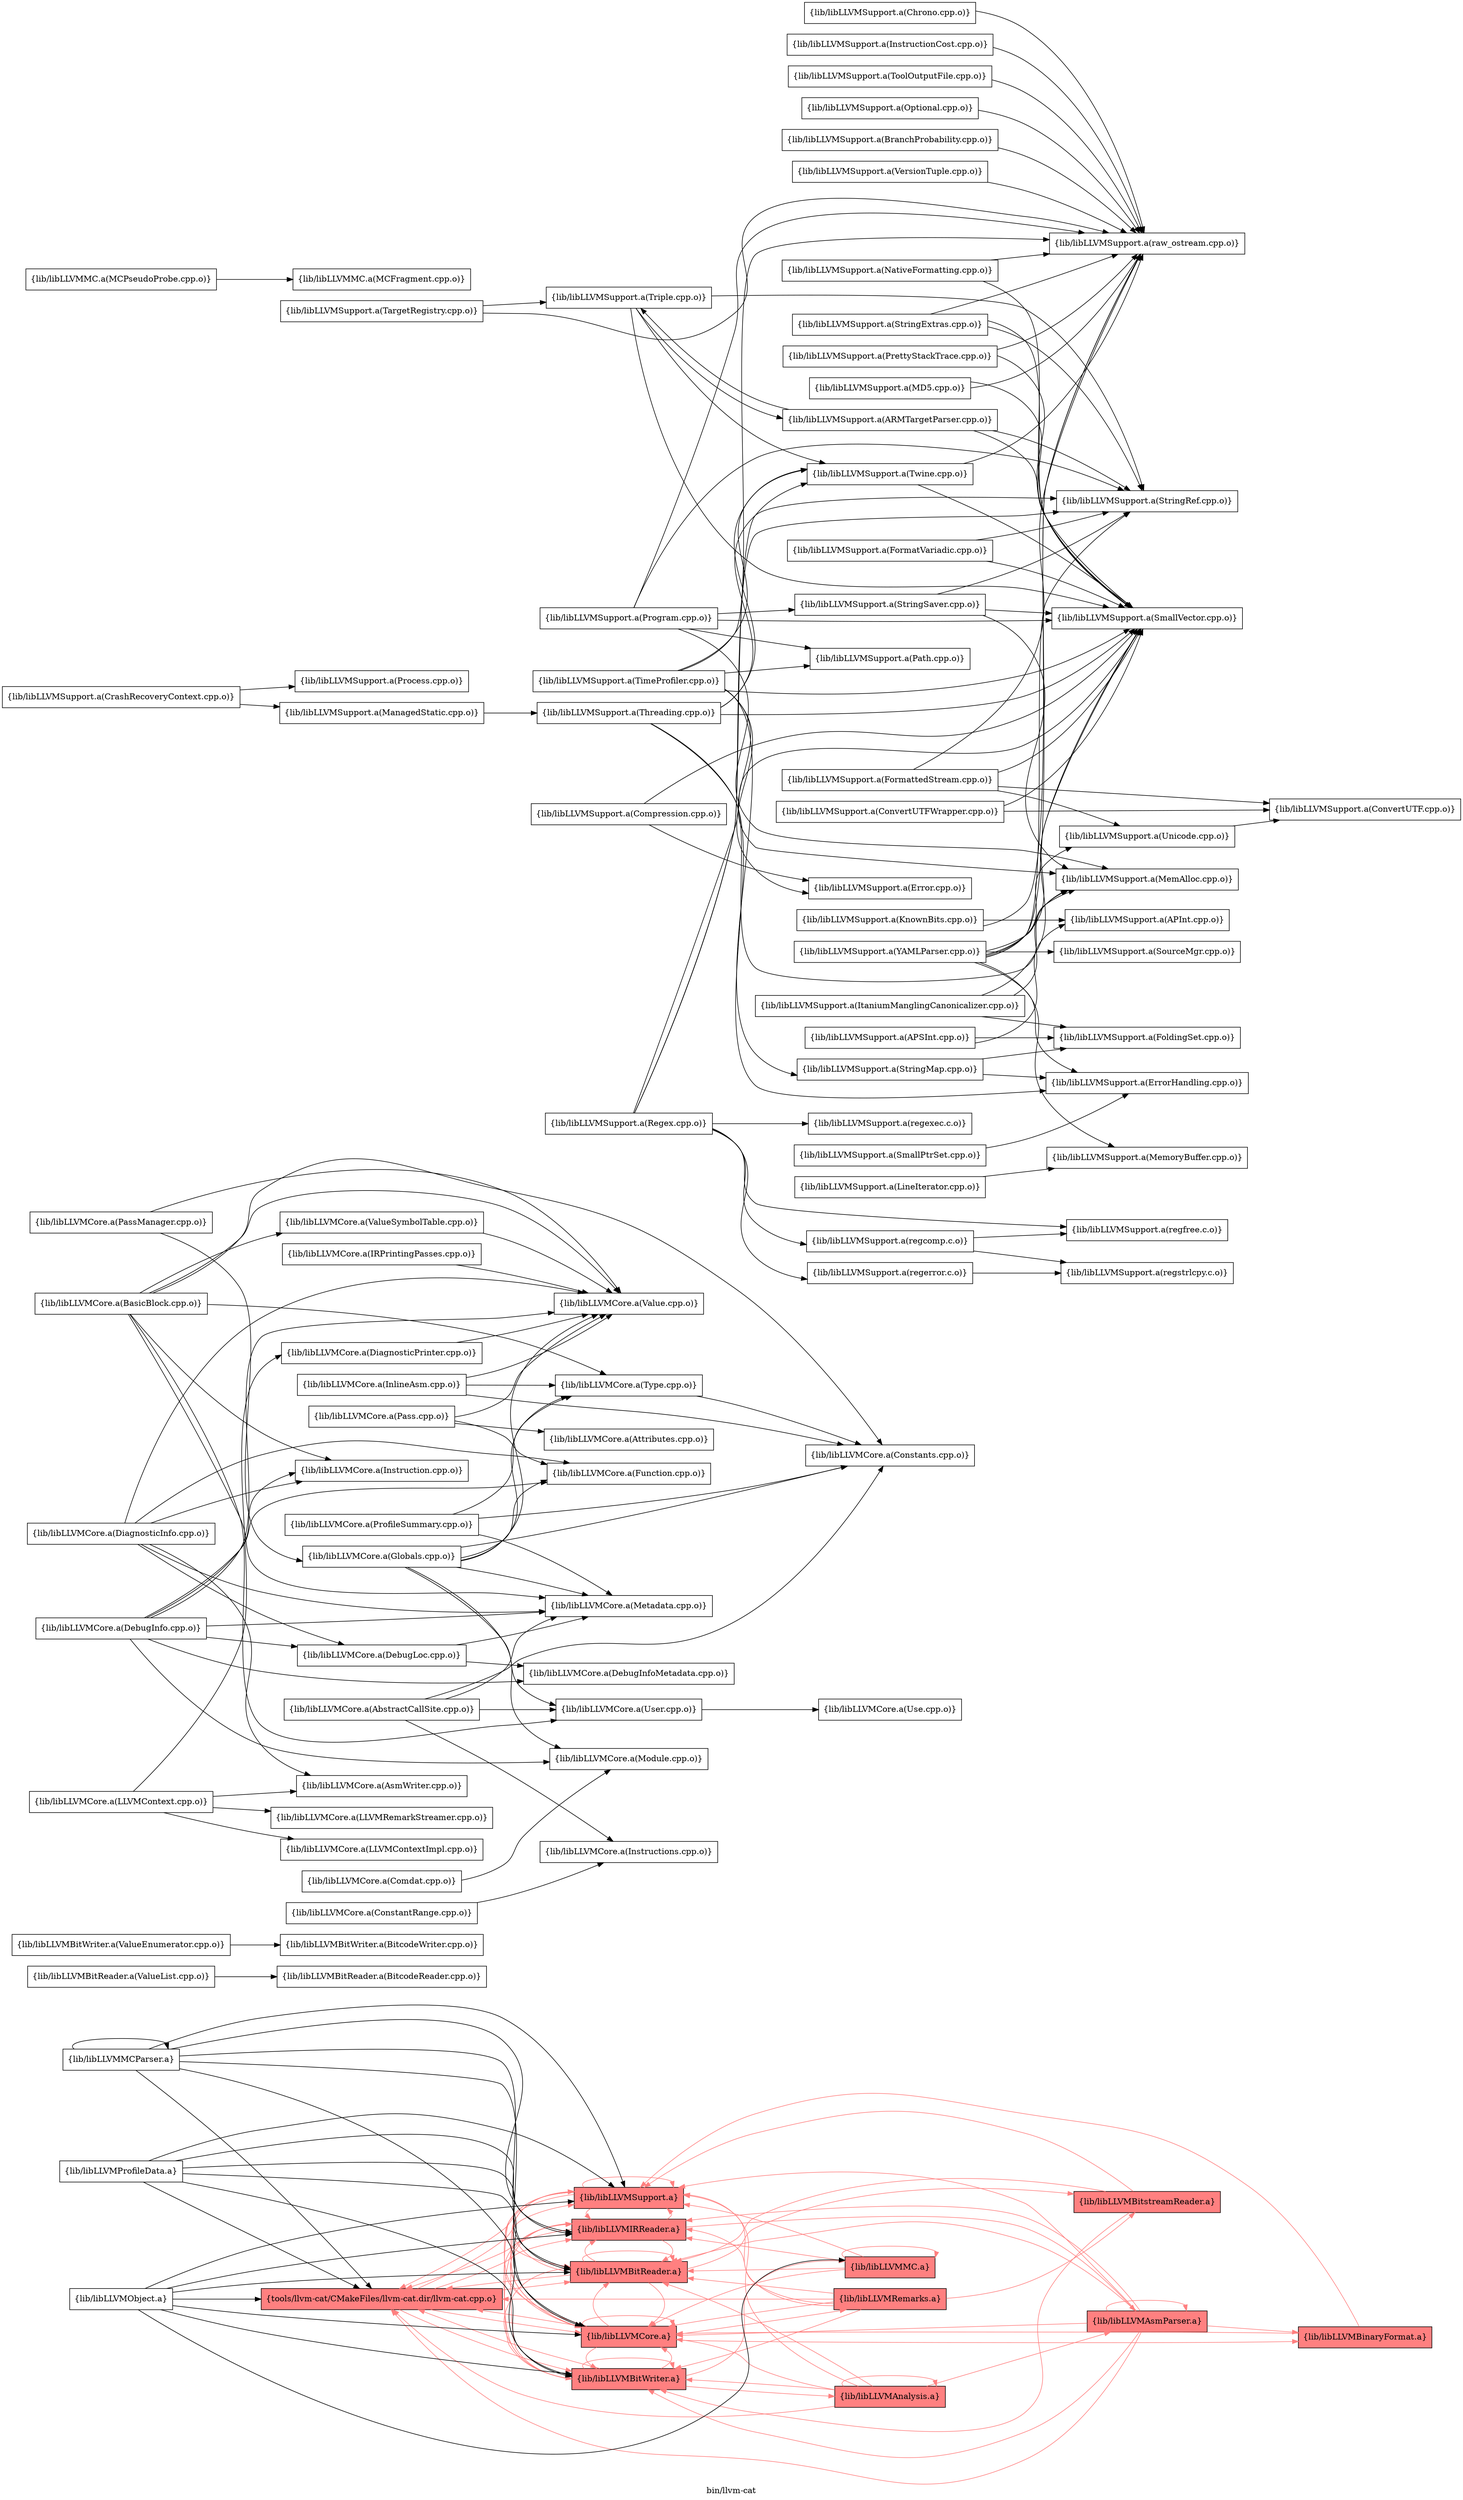 digraph "bin/llvm-cat" {
	label="bin/llvm-cat";
	rankdir="LR"
	{ rank=same; Node0x560b38014e98;  }
	{ rank=same; Node0x560b380133b8; Node0x560b38012eb8; Node0x560b380152f8; Node0x560b38014df8; Node0x560b380148f8;  }

	Node0x560b38014e98 [shape=record,shape=box,style=filled,fillcolor="1.000000 0.5 1",group=1,label="{tools/llvm-cat/CMakeFiles/llvm-cat.dir/llvm-cat.cpp.o}"];
	Node0x560b38014e98 -> Node0x560b380133b8[color="1.000000 0.5 1"];
	Node0x560b38014e98 -> Node0x560b38012eb8[color="1.000000 0.5 1"];
	Node0x560b38014e98 -> Node0x560b380152f8[color="1.000000 0.5 1"];
	Node0x560b38014e98 -> Node0x560b38014df8[color="1.000000 0.5 1"];
	Node0x560b38014e98 -> Node0x560b380148f8[color="1.000000 0.5 1"];
	Node0x560b380133b8 [shape=record,shape=box,style=filled,fillcolor="1.000000 0.5 1",group=1,label="{lib/libLLVMIRReader.a}"];
	Node0x560b380133b8 -> Node0x560b38014e98[color="1.000000 0.5 1"];
	Node0x560b380133b8 -> Node0x560b38012eb8[color="1.000000 0.5 1"];
	Node0x560b380133b8 -> Node0x560b38014df8[color="1.000000 0.5 1"];
	Node0x560b380133b8 -> Node0x560b380148f8[color="1.000000 0.5 1"];
	Node0x560b380133b8 -> Node0x560b380143f8[color="1.000000 0.5 1"];
	Node0x560b38012eb8 [shape=record,shape=box,style=filled,fillcolor="1.000000 0.5 1",group=1,label="{lib/libLLVMBitReader.a}"];
	Node0x560b38012eb8 -> Node0x560b38014e98[color="1.000000 0.5 1"];
	Node0x560b38012eb8 -> Node0x560b380133b8[color="1.000000 0.5 1"];
	Node0x560b38012eb8 -> Node0x560b38012eb8[color="1.000000 0.5 1"];
	Node0x560b38012eb8 -> Node0x560b38014df8[color="1.000000 0.5 1"];
	Node0x560b38012eb8 -> Node0x560b380148f8[color="1.000000 0.5 1"];
	Node0x560b38012eb8 -> Node0x560b3800d378[color="1.000000 0.5 1"];
	Node0x560b380152f8 [shape=record,shape=box,style=filled,fillcolor="1.000000 0.5 1",group=1,label="{lib/libLLVMBitWriter.a}"];
	Node0x560b380152f8 -> Node0x560b38014e98[color="1.000000 0.5 1"];
	Node0x560b380152f8 -> Node0x560b380133b8[color="1.000000 0.5 1"];
	Node0x560b380152f8 -> Node0x560b38012eb8[color="1.000000 0.5 1"];
	Node0x560b380152f8 -> Node0x560b380152f8[color="1.000000 0.5 1"];
	Node0x560b380152f8 -> Node0x560b38014df8[color="1.000000 0.5 1"];
	Node0x560b380152f8 -> Node0x560b380148f8[color="1.000000 0.5 1"];
	Node0x560b380152f8 -> Node0x560b380165b8[color="1.000000 0.5 1"];
	Node0x560b380152f8 -> Node0x560b3800edb8[color="1.000000 0.5 1"];
	Node0x560b38014df8 [shape=record,shape=box,style=filled,fillcolor="1.000000 0.5 1",group=1,label="{lib/libLLVMCore.a}"];
	Node0x560b38014df8 -> Node0x560b38014e98[color="1.000000 0.5 1"];
	Node0x560b38014df8 -> Node0x560b38012eb8[color="1.000000 0.5 1"];
	Node0x560b38014df8 -> Node0x560b380152f8[color="1.000000 0.5 1"];
	Node0x560b38014df8 -> Node0x560b38014df8[color="1.000000 0.5 1"];
	Node0x560b38014df8 -> Node0x560b380148f8[color="1.000000 0.5 1"];
	Node0x560b38014df8 -> Node0x560b380107a8[color="1.000000 0.5 1"];
	Node0x560b38014df8 -> Node0x560b380133b8[color="1.000000 0.5 1"];
	Node0x560b38014df8 -> Node0x560b3800d878[color="1.000000 0.5 1"];
	Node0x560b380148f8 [shape=record,shape=box,style=filled,fillcolor="1.000000 0.5 1",group=1,label="{lib/libLLVMSupport.a}"];
	Node0x560b380148f8 -> Node0x560b380133b8[color="1.000000 0.5 1"];
	Node0x560b380148f8 -> Node0x560b38012eb8[color="1.000000 0.5 1"];
	Node0x560b380148f8 -> Node0x560b38014df8[color="1.000000 0.5 1"];
	Node0x560b380148f8 -> Node0x560b380148f8[color="1.000000 0.5 1"];
	Node0x560b380148f8 -> Node0x560b38014e98[color="1.000000 0.5 1"];
	Node0x560b380148f8 -> Node0x560b380152f8[color="1.000000 0.5 1"];
	Node0x560b380143f8 [shape=record,shape=box,style=filled,fillcolor="1.000000 0.5 1",group=1,label="{lib/libLLVMAsmParser.a}"];
	Node0x560b380143f8 -> Node0x560b38014e98[color="1.000000 0.5 1"];
	Node0x560b380143f8 -> Node0x560b380133b8[color="1.000000 0.5 1"];
	Node0x560b380143f8 -> Node0x560b38012eb8[color="1.000000 0.5 1"];
	Node0x560b380143f8 -> Node0x560b38014df8[color="1.000000 0.5 1"];
	Node0x560b380143f8 -> Node0x560b380148f8[color="1.000000 0.5 1"];
	Node0x560b380143f8 -> Node0x560b380143f8[color="1.000000 0.5 1"];
	Node0x560b380143f8 -> Node0x560b380152f8[color="1.000000 0.5 1"];
	Node0x560b380143f8 -> Node0x560b380107a8[color="1.000000 0.5 1"];
	Node0x560b3800d378 [shape=record,shape=box,style=filled,fillcolor="1.000000 0.5 1",group=1,label="{lib/libLLVMBitstreamReader.a}"];
	Node0x560b3800d378 -> Node0x560b38012eb8[color="1.000000 0.5 1"];
	Node0x560b3800d378 -> Node0x560b380152f8[color="1.000000 0.5 1"];
	Node0x560b3800d378 -> Node0x560b380148f8[color="1.000000 0.5 1"];
	Node0x560b3800dd78 [shape=record,shape=box,group=0,label="{lib/libLLVMBitReader.a(ValueList.cpp.o)}"];
	Node0x560b3800dd78 -> Node0x560b38015ac8;
	Node0x560b38015ac8 [shape=record,shape=box,group=0,label="{lib/libLLVMBitReader.a(BitcodeReader.cpp.o)}"];
	Node0x560b380165b8 [shape=record,shape=box,style=filled,fillcolor="1.000000 0.5 1",group=1,label="{lib/libLLVMAnalysis.a}"];
	Node0x560b380165b8 -> Node0x560b38014e98[color="1.000000 0.5 1"];
	Node0x560b380165b8 -> Node0x560b38012eb8[color="1.000000 0.5 1"];
	Node0x560b380165b8 -> Node0x560b38014df8[color="1.000000 0.5 1"];
	Node0x560b380165b8 -> Node0x560b380148f8[color="1.000000 0.5 1"];
	Node0x560b380165b8 -> Node0x560b380143f8[color="1.000000 0.5 1"];
	Node0x560b380165b8 -> Node0x560b380152f8[color="1.000000 0.5 1"];
	Node0x560b380165b8 -> Node0x560b380165b8[color="1.000000 0.5 1"];
	Node0x560b3800edb8 [shape=record,shape=box,style=filled,fillcolor="1.000000 0.5 1",group=1,label="{lib/libLLVMMC.a}"];
	Node0x560b3800edb8 -> Node0x560b38014df8[color="1.000000 0.5 1"];
	Node0x560b3800edb8 -> Node0x560b380148f8[color="1.000000 0.5 1"];
	Node0x560b3800edb8 -> Node0x560b3800edb8[color="1.000000 0.5 1"];
	Node0x560b3800edb8 -> Node0x560b380133b8[color="1.000000 0.5 1"];
	Node0x560b3800edb8 -> Node0x560b38012eb8[color="1.000000 0.5 1"];
	Node0x560b3800e1d8 [shape=record,shape=box,group=0,label="{lib/libLLVMBitWriter.a(ValueEnumerator.cpp.o)}"];
	Node0x560b3800e1d8 -> Node0x560b3800cb58;
	Node0x560b3800cb58 [shape=record,shape=box,group=0,label="{lib/libLLVMBitWriter.a(BitcodeWriter.cpp.o)}"];
	Node0x560b380107a8 [shape=record,shape=box,style=filled,fillcolor="1.000000 0.5 1",group=1,label="{lib/libLLVMBinaryFormat.a}"];
	Node0x560b380107a8 -> Node0x560b38014df8[color="1.000000 0.5 1"];
	Node0x560b380107a8 -> Node0x560b380148f8[color="1.000000 0.5 1"];
	Node0x560b380100c8 [shape=record,shape=box,group=0,label="{lib/libLLVMCore.a(BasicBlock.cpp.o)}"];
	Node0x560b380100c8 -> Node0x560b38011298;
	Node0x560b380100c8 -> Node0x560b3800fb28;
	Node0x560b380100c8 -> Node0x560b38013e08;
	Node0x560b380100c8 -> Node0x560b38012b98;
	Node0x560b380100c8 -> Node0x560b3800f538;
	Node0x560b380100c8 -> Node0x560b3800f768;
	Node0x560b380100c8 -> Node0x560b380103e8;
	Node0x560b38011298 [shape=record,shape=box,group=0,label="{lib/libLLVMCore.a(Constants.cpp.o)}"];
	Node0x560b3800fb28 [shape=record,shape=box,group=0,label="{lib/libLLVMCore.a(Instruction.cpp.o)}"];
	Node0x560b38013e08 [shape=record,shape=box,group=0,label="{lib/libLLVMCore.a(Metadata.cpp.o)}"];
	Node0x560b38012b98 [shape=record,shape=box,group=0,label="{lib/libLLVMCore.a(Type.cpp.o)}"];
	Node0x560b38012b98 -> Node0x560b38011298;
	Node0x560b3800f538 [shape=record,shape=box,group=0,label="{lib/libLLVMCore.a(User.cpp.o)}"];
	Node0x560b3800f538 -> Node0x560b38013bd8;
	Node0x560b3800f768 [shape=record,shape=box,group=0,label="{lib/libLLVMCore.a(Value.cpp.o)}"];
	Node0x560b380103e8 [shape=record,shape=box,group=0,label="{lib/libLLVMCore.a(ValueSymbolTable.cpp.o)}"];
	Node0x560b380103e8 -> Node0x560b3800f768;
	Node0x560b38010258 [shape=record,shape=box,group=0,label="{lib/libLLVMCore.a(Comdat.cpp.o)}"];
	Node0x560b38010258 -> Node0x560b38013958;
	Node0x560b38013958 [shape=record,shape=box,group=0,label="{lib/libLLVMCore.a(Module.cpp.o)}"];
	Node0x560b38010f78 [shape=record,shape=box,group=0,label="{lib/libLLVMCore.a(ConstantRange.cpp.o)}"];
	Node0x560b38010f78 -> Node0x560b3800fda8;
	Node0x560b3800fda8 [shape=record,shape=box,group=0,label="{lib/libLLVMCore.a(Instructions.cpp.o)}"];
	Node0x560b38012d28 [shape=record,shape=box,group=0,label="{lib/libLLVMCore.a(DebugInfo.cpp.o)}"];
	Node0x560b38012d28 -> Node0x560b380156b8;
	Node0x560b38012d28 -> Node0x560b38015e88;
	Node0x560b38012d28 -> Node0x560b38011b08;
	Node0x560b38012d28 -> Node0x560b3800fb28;
	Node0x560b38012d28 -> Node0x560b38013e08;
	Node0x560b38012d28 -> Node0x560b38013958;
	Node0x560b38012d28 -> Node0x560b3800f768;
	Node0x560b380156b8 [shape=record,shape=box,group=0,label="{lib/libLLVMCore.a(DebugInfoMetadata.cpp.o)}"];
	Node0x560b38015e88 [shape=record,shape=box,group=0,label="{lib/libLLVMCore.a(DebugLoc.cpp.o)}"];
	Node0x560b38015e88 -> Node0x560b380156b8;
	Node0x560b38015e88 -> Node0x560b38013e08;
	Node0x560b38011b08 [shape=record,shape=box,group=0,label="{lib/libLLVMCore.a(Function.cpp.o)}"];
	Node0x560b38012788 [shape=record,shape=box,group=0,label="{lib/libLLVMCore.a(DiagnosticInfo.cpp.o)}"];
	Node0x560b38012788 -> Node0x560b3800e548;
	Node0x560b38012788 -> Node0x560b38015e88;
	Node0x560b38012788 -> Node0x560b38011b08;
	Node0x560b38012788 -> Node0x560b3800fb28;
	Node0x560b38012788 -> Node0x560b38013e08;
	Node0x560b38012788 -> Node0x560b3800f768;
	Node0x560b3800e548 [shape=record,shape=box,group=0,label="{lib/libLLVMCore.a(AsmWriter.cpp.o)}"];
	Node0x560b38012198 [shape=record,shape=box,group=0,label="{lib/libLLVMCore.a(AbstractCallSite.cpp.o)}"];
	Node0x560b38012198 -> Node0x560b38011298;
	Node0x560b38012198 -> Node0x560b3800fda8;
	Node0x560b38012198 -> Node0x560b38013e08;
	Node0x560b38012198 -> Node0x560b3800f538;
	Node0x560b380131d8 [shape=record,shape=box,group=0,label="{lib/libLLVMCore.a(Globals.cpp.o)}"];
	Node0x560b380131d8 -> Node0x560b38011298;
	Node0x560b380131d8 -> Node0x560b38011b08;
	Node0x560b380131d8 -> Node0x560b38013e08;
	Node0x560b380131d8 -> Node0x560b38013958;
	Node0x560b380131d8 -> Node0x560b38012b98;
	Node0x560b380131d8 -> Node0x560b3800f538;
	Node0x560b380131d8 -> Node0x560b3800f768;
	Node0x560b3800f9e8 [shape=record,shape=box,group=0,label="{lib/libLLVMCore.a(InlineAsm.cpp.o)}"];
	Node0x560b3800f9e8 -> Node0x560b38011298;
	Node0x560b3800f9e8 -> Node0x560b38012b98;
	Node0x560b3800f9e8 -> Node0x560b3800f768;
	Node0x560b38010d98 [shape=record,shape=box,group=0,label="{lib/libLLVMCore.a(LLVMContext.cpp.o)}"];
	Node0x560b38010d98 -> Node0x560b3800e548;
	Node0x560b38010d98 -> Node0x560b380110b8;
	Node0x560b38010d98 -> Node0x560b38012058;
	Node0x560b38010d98 -> Node0x560b38012508;
	Node0x560b380110b8 [shape=record,shape=box,group=0,label="{lib/libLLVMCore.a(DiagnosticPrinter.cpp.o)}"];
	Node0x560b380110b8 -> Node0x560b3800f768;
	Node0x560b38012058 [shape=record,shape=box,group=0,label="{lib/libLLVMCore.a(LLVMContextImpl.cpp.o)}"];
	Node0x560b38012508 [shape=record,shape=box,group=0,label="{lib/libLLVMCore.a(LLVMRemarkStreamer.cpp.o)}"];
	Node0x560b3800d878 [shape=record,shape=box,style=filled,fillcolor="1.000000 0.5 1",group=1,label="{lib/libLLVMRemarks.a}"];
	Node0x560b3800d878 -> Node0x560b380148f8[color="1.000000 0.5 1"];
	Node0x560b3800d878 -> Node0x560b38012eb8[color="1.000000 0.5 1"];
	Node0x560b3800d878 -> Node0x560b380152f8[color="1.000000 0.5 1"];
	Node0x560b3800d878 -> Node0x560b38014df8[color="1.000000 0.5 1"];
	Node0x560b3800d878 -> Node0x560b380133b8[color="1.000000 0.5 1"];
	Node0x560b3800d878 -> Node0x560b38014e98[color="1.000000 0.5 1"];
	Node0x560b3800d878 -> Node0x560b3800d378[color="1.000000 0.5 1"];
	Node0x560b3800d5a8 [shape=record,shape=box,group=0,label="{lib/libLLVMCore.a(Pass.cpp.o)}"];
	Node0x560b3800d5a8 -> Node0x560b3800f1c8;
	Node0x560b3800d5a8 -> Node0x560b38011b08;
	Node0x560b3800d5a8 -> Node0x560b3800f768;
	Node0x560b3800f1c8 [shape=record,shape=box,group=0,label="{lib/libLLVMCore.a(Attributes.cpp.o)}"];
	Node0x560b3800d328 [shape=record,shape=box,group=0,label="{lib/libLLVMCore.a(IRPrintingPasses.cpp.o)}"];
	Node0x560b3800d328 -> Node0x560b3800f768;
	Node0x560b38016018 [shape=record,shape=box,group=0,label="{lib/libLLVMCore.a(PassManager.cpp.o)}"];
	Node0x560b38016018 -> Node0x560b380131d8;
	Node0x560b38016018 -> Node0x560b3800f768;
	Node0x560b38012558 [shape=record,shape=box,group=0,label="{lib/libLLVMCore.a(ProfileSummary.cpp.o)}"];
	Node0x560b38012558 -> Node0x560b38011298;
	Node0x560b38012558 -> Node0x560b38013e08;
	Node0x560b38012558 -> Node0x560b38012b98;
	Node0x560b38013bd8 [shape=record,shape=box,group=0,label="{lib/libLLVMCore.a(Use.cpp.o)}"];
	Node0x560b38013d68 [shape=record,shape=box,group=0,label="{lib/libLLVMSupport.a(Chrono.cpp.o)}"];
	Node0x560b38013d68 -> Node0x560b38015d98;
	Node0x560b38015d98 [shape=record,shape=box,group=0,label="{lib/libLLVMSupport.a(raw_ostream.cpp.o)}"];
	Node0x560b38014358 [shape=record,shape=box,group=0,label="{lib/libLLVMSupport.a(ConvertUTFWrapper.cpp.o)}"];
	Node0x560b38014358 -> Node0x560b380151b8;
	Node0x560b38014358 -> Node0x560b38010e38;
	Node0x560b380151b8 [shape=record,shape=box,group=0,label="{lib/libLLVMSupport.a(ConvertUTF.cpp.o)}"];
	Node0x560b38010e38 [shape=record,shape=box,group=0,label="{lib/libLLVMSupport.a(SmallVector.cpp.o)}"];
	Node0x560b3800cb08 [shape=record,shape=box,group=0,label="{lib/libLLVMSupport.a(FormattedStream.cpp.o)}"];
	Node0x560b3800cb08 -> Node0x560b380151b8;
	Node0x560b3800cb08 -> Node0x560b38010e38;
	Node0x560b3800cb08 -> Node0x560b3800f088;
	Node0x560b3800cb08 -> Node0x560b38015d98;
	Node0x560b3800f088 [shape=record,shape=box,group=0,label="{lib/libLLVMSupport.a(Unicode.cpp.o)}"];
	Node0x560b3800f088 -> Node0x560b380151b8;
	Node0x560b3800d198 [shape=record,shape=box,group=0,label="{lib/libLLVMSupport.a(FormatVariadic.cpp.o)}"];
	Node0x560b3800d198 -> Node0x560b38010e38;
	Node0x560b3800d198 -> Node0x560b38013228;
	Node0x560b38013228 [shape=record,shape=box,group=0,label="{lib/libLLVMSupport.a(StringRef.cpp.o)}"];
	Node0x560b38012c38 [shape=record,shape=box,group=0,label="{lib/libLLVMSupport.a(InstructionCost.cpp.o)}"];
	Node0x560b38012c38 -> Node0x560b38015d98;
	Node0x560b38013318 [shape=record,shape=box,group=0,label="{lib/libLLVMSupport.a(ManagedStatic.cpp.o)}"];
	Node0x560b38013318 -> Node0x560b380138b8;
	Node0x560b380138b8 [shape=record,shape=box,group=0,label="{lib/libLLVMSupport.a(Threading.cpp.o)}"];
	Node0x560b380138b8 -> Node0x560b38016388;
	Node0x560b380138b8 -> Node0x560b38013b38;
	Node0x560b380138b8 -> Node0x560b38010e38;
	Node0x560b380138b8 -> Node0x560b38013228;
	Node0x560b380138b8 -> Node0x560b3800cd38;
	Node0x560b38014f88 [shape=record,shape=box,group=0,label="{lib/libLLVMSupport.a(MD5.cpp.o)}"];
	Node0x560b38014f88 -> Node0x560b38010e38;
	Node0x560b38014f88 -> Node0x560b38015d98;
	Node0x560b38015708 [shape=record,shape=box,group=0,label="{lib/libLLVMSupport.a(NativeFormatting.cpp.o)}"];
	Node0x560b38015708 -> Node0x560b38010e38;
	Node0x560b38015708 -> Node0x560b38015d98;
	Node0x560b38015e38 [shape=record,shape=box,group=0,label="{lib/libLLVMSupport.a(PrettyStackTrace.cpp.o)}"];
	Node0x560b38015e38 -> Node0x560b38010e38;
	Node0x560b38015e38 -> Node0x560b38015d98;
	Node0x560b3800cab8 [shape=record,shape=box,group=0,label="{lib/libLLVMSupport.a(Regex.cpp.o)}"];
	Node0x560b3800cab8 -> Node0x560b38010e38;
	Node0x560b3800cab8 -> Node0x560b38013228;
	Node0x560b3800cab8 -> Node0x560b3800cd38;
	Node0x560b3800cab8 -> Node0x560b38015668;
	Node0x560b3800cab8 -> Node0x560b380152a8;
	Node0x560b3800cab8 -> Node0x560b38014b28;
	Node0x560b3800cab8 -> Node0x560b38014448;
	Node0x560b3800cd38 [shape=record,shape=box,group=0,label="{lib/libLLVMSupport.a(Twine.cpp.o)}"];
	Node0x560b3800cd38 -> Node0x560b38010e38;
	Node0x560b3800cd38 -> Node0x560b38015d98;
	Node0x560b38015668 [shape=record,shape=box,group=0,label="{lib/libLLVMSupport.a(regcomp.c.o)}"];
	Node0x560b38015668 -> Node0x560b38014448;
	Node0x560b38015668 -> Node0x560b38013a98;
	Node0x560b380152a8 [shape=record,shape=box,group=0,label="{lib/libLLVMSupport.a(regerror.c.o)}"];
	Node0x560b380152a8 -> Node0x560b38013a98;
	Node0x560b38014b28 [shape=record,shape=box,group=0,label="{lib/libLLVMSupport.a(regexec.c.o)}"];
	Node0x560b38014448 [shape=record,shape=box,group=0,label="{lib/libLLVMSupport.a(regfree.c.o)}"];
	Node0x560b38011018 [shape=record,shape=box,group=0,label="{lib/libLLVMSupport.a(SmallPtrSet.cpp.o)}"];
	Node0x560b38011018 -> Node0x560b38016388;
	Node0x560b38016388 [shape=record,shape=box,group=0,label="{lib/libLLVMSupport.a(ErrorHandling.cpp.o)}"];
	Node0x560b38011d88 [shape=record,shape=box,group=0,label="{lib/libLLVMSupport.a(StringExtras.cpp.o)}"];
	Node0x560b38011d88 -> Node0x560b38010e38;
	Node0x560b38011d88 -> Node0x560b38013228;
	Node0x560b38011d88 -> Node0x560b38015d98;
	Node0x560b38013e58 [shape=record,shape=box,group=0,label="{lib/libLLVMSupport.a(StringMap.cpp.o)}"];
	Node0x560b38013e58 -> Node0x560b38016388;
	Node0x560b38013e58 -> Node0x560b3800d788;
	Node0x560b3800d788 [shape=record,shape=box,group=0,label="{lib/libLLVMSupport.a(FoldingSet.cpp.o)}"];
	Node0x560b38013688 [shape=record,shape=box,group=0,label="{lib/libLLVMSupport.a(StringSaver.cpp.o)}"];
	Node0x560b38013688 -> Node0x560b38013b38;
	Node0x560b38013688 -> Node0x560b38010e38;
	Node0x560b38013688 -> Node0x560b38013228;
	Node0x560b38013b38 [shape=record,shape=box,group=0,label="{lib/libLLVMSupport.a(MemAlloc.cpp.o)}"];
	Node0x560b38015208 [shape=record,shape=box,group=0,label="{lib/libLLVMSupport.a(TimeProfiler.cpp.o)}"];
	Node0x560b38015208 -> Node0x560b38015758;
	Node0x560b38015208 -> Node0x560b38013b38;
	Node0x560b38015208 -> Node0x560b38010e38;
	Node0x560b38015208 -> Node0x560b38013e58;
	Node0x560b38015208 -> Node0x560b3800cd38;
	Node0x560b38015208 -> Node0x560b38015d98;
	Node0x560b38015208 -> Node0x560b38012cd8;
	Node0x560b38015758 [shape=record,shape=box,group=0,label="{lib/libLLVMSupport.a(Error.cpp.o)}"];
	Node0x560b38012cd8 [shape=record,shape=box,group=0,label="{lib/libLLVMSupport.a(Path.cpp.o)}"];
	Node0x560b380108e8 [shape=record,shape=box,group=0,label="{lib/libLLVMSupport.a(ToolOutputFile.cpp.o)}"];
	Node0x560b380108e8 -> Node0x560b38015d98;
	Node0x560b38010bb8 [shape=record,shape=box,group=0,label="{lib/libLLVMSupport.a(Triple.cpp.o)}"];
	Node0x560b38010bb8 -> Node0x560b38010e38;
	Node0x560b38010bb8 -> Node0x560b38013228;
	Node0x560b38010bb8 -> Node0x560b3800dcd8;
	Node0x560b38010bb8 -> Node0x560b3800cd38;
	Node0x560b3800dcd8 [shape=record,shape=box,group=0,label="{lib/libLLVMSupport.a(ARMTargetParser.cpp.o)}"];
	Node0x560b3800dcd8 -> Node0x560b38010e38;
	Node0x560b3800dcd8 -> Node0x560b38013228;
	Node0x560b3800dcd8 -> Node0x560b38010bb8;
	Node0x560b38014f38 [shape=record,shape=box,group=0,label="{lib/libLLVMSupport.a(YAMLParser.cpp.o)}"];
	Node0x560b38014f38 -> Node0x560b38016388;
	Node0x560b38014f38 -> Node0x560b38013b38;
	Node0x560b38014f38 -> Node0x560b380143a8;
	Node0x560b38014f38 -> Node0x560b38010e38;
	Node0x560b38014f38 -> Node0x560b38012dc8;
	Node0x560b38014f38 -> Node0x560b38013228;
	Node0x560b38014f38 -> Node0x560b3800f088;
	Node0x560b38014f38 -> Node0x560b38015d98;
	Node0x560b380143a8 [shape=record,shape=box,group=0,label="{lib/libLLVMSupport.a(MemoryBuffer.cpp.o)}"];
	Node0x560b38012dc8 [shape=record,shape=box,group=0,label="{lib/libLLVMSupport.a(SourceMgr.cpp.o)}"];
	Node0x560b38013a98 [shape=record,shape=box,group=0,label="{lib/libLLVMSupport.a(regstrlcpy.c.o)}"];
	Node0x560b38011ec8 [shape=record,shape=box,group=0,label="{lib/libLLVMSupport.a(CrashRecoveryContext.cpp.o)}"];
	Node0x560b38011ec8 -> Node0x560b38013318;
	Node0x560b38011ec8 -> Node0x560b38012648;
	Node0x560b38012648 [shape=record,shape=box,group=0,label="{lib/libLLVMSupport.a(Process.cpp.o)}"];
	Node0x560b38011c48 [shape=record,shape=box,group=0,label="{lib/libLLVMSupport.a(Program.cpp.o)}"];
	Node0x560b38011c48 -> Node0x560b38013b38;
	Node0x560b38011c48 -> Node0x560b38010e38;
	Node0x560b38011c48 -> Node0x560b38013688;
	Node0x560b38011c48 -> Node0x560b38013228;
	Node0x560b38011c48 -> Node0x560b38015d98;
	Node0x560b38011c48 -> Node0x560b38012cd8;
	Node0x560b38013278 [shape=record,shape=box,group=0,label="{lib/libLLVMSupport.a(TargetRegistry.cpp.o)}"];
	Node0x560b38013278 -> Node0x560b38010bb8;
	Node0x560b38013278 -> Node0x560b38015d98;
	Node0x560b38011888 [shape=record,shape=box,group=0,label="{lib/libLLVMSupport.a(APSInt.cpp.o)}"];
	Node0x560b38011888 -> Node0x560b380130e8;
	Node0x560b38011888 -> Node0x560b3800d788;
	Node0x560b380130e8 [shape=record,shape=box,group=0,label="{lib/libLLVMSupport.a(APInt.cpp.o)}"];
	Node0x560b380139a8 [shape=record,shape=box,group=0,label="{lib/libLLVMSupport.a(KnownBits.cpp.o)}"];
	Node0x560b380139a8 -> Node0x560b380130e8;
	Node0x560b380139a8 -> Node0x560b38015d98;
	Node0x560b38011108 [shape=record,shape=box,group=0,label="{lib/libLLVMSupport.a(Optional.cpp.o)}"];
	Node0x560b38011108 -> Node0x560b38015d98;
	Node0x560b380132c8 [shape=record,shape=box,group=0,label="{lib/libLLVMSupport.a(BranchProbability.cpp.o)}"];
	Node0x560b380132c8 -> Node0x560b38015d98;
	Node0x560b380160b8 [shape=record,shape=box,group=0,label="{lib/libLLVMProfileData.a}"];
	Node0x560b380160b8 -> Node0x560b38014e98;
	Node0x560b380160b8 -> Node0x560b380133b8;
	Node0x560b380160b8 -> Node0x560b38012eb8;
	Node0x560b380160b8 -> Node0x560b380152f8;
	Node0x560b380160b8 -> Node0x560b38014df8;
	Node0x560b380160b8 -> Node0x560b380148f8;
	Node0x560b3800e2c8 [shape=record,shape=box,group=0,label="{lib/libLLVMSupport.a(Compression.cpp.o)}"];
	Node0x560b3800e2c8 -> Node0x560b38015758;
	Node0x560b3800e2c8 -> Node0x560b38010e38;
	Node0x560b3800ddc8 [shape=record,shape=box,group=0,label="{lib/libLLVMSupport.a(ItaniumManglingCanonicalizer.cpp.o)}"];
	Node0x560b3800ddc8 -> Node0x560b3800d788;
	Node0x560b3800ddc8 -> Node0x560b38013b38;
	Node0x560b3800ddc8 -> Node0x560b38010e38;
	Node0x560b3800cc98 [shape=record,shape=box,group=0,label="{lib/libLLVMSupport.a(LineIterator.cpp.o)}"];
	Node0x560b3800cc98 -> Node0x560b380143a8;
	Node0x560b38015bb8 [shape=record,shape=box,group=0,label="{lib/libLLVMObject.a}"];
	Node0x560b38015bb8 -> Node0x560b38014e98;
	Node0x560b38015bb8 -> Node0x560b380133b8;
	Node0x560b38015bb8 -> Node0x560b38012eb8;
	Node0x560b38015bb8 -> Node0x560b380152f8;
	Node0x560b38015bb8 -> Node0x560b38014df8;
	Node0x560b38015bb8 -> Node0x560b380148f8;
	Node0x560b38015bb8 -> Node0x560b3800edb8;
	Node0x560b3800fb78 [shape=record,shape=box,group=0,label="{lib/libLLVMSupport.a(VersionTuple.cpp.o)}"];
	Node0x560b3800fb78 -> Node0x560b38015d98;
	Node0x560b3800ce78 [shape=record,shape=box,group=0,label="{lib/libLLVMMCParser.a}"];
	Node0x560b3800ce78 -> Node0x560b38014e98;
	Node0x560b3800ce78 -> Node0x560b380133b8;
	Node0x560b3800ce78 -> Node0x560b38012eb8;
	Node0x560b3800ce78 -> Node0x560b380148f8;
	Node0x560b3800ce78 -> Node0x560b3800ce78;
	Node0x560b3800ce78 -> Node0x560b38014df8;
	Node0x560b3800ce78 -> Node0x560b380152f8;
	Node0x560b38015f28 [shape=record,shape=box,group=0,label="{lib/libLLVMMC.a(MCPseudoProbe.cpp.o)}"];
	Node0x560b38015f28 -> Node0x560b38015398;
	Node0x560b38015398 [shape=record,shape=box,group=0,label="{lib/libLLVMMC.a(MCFragment.cpp.o)}"];
}
